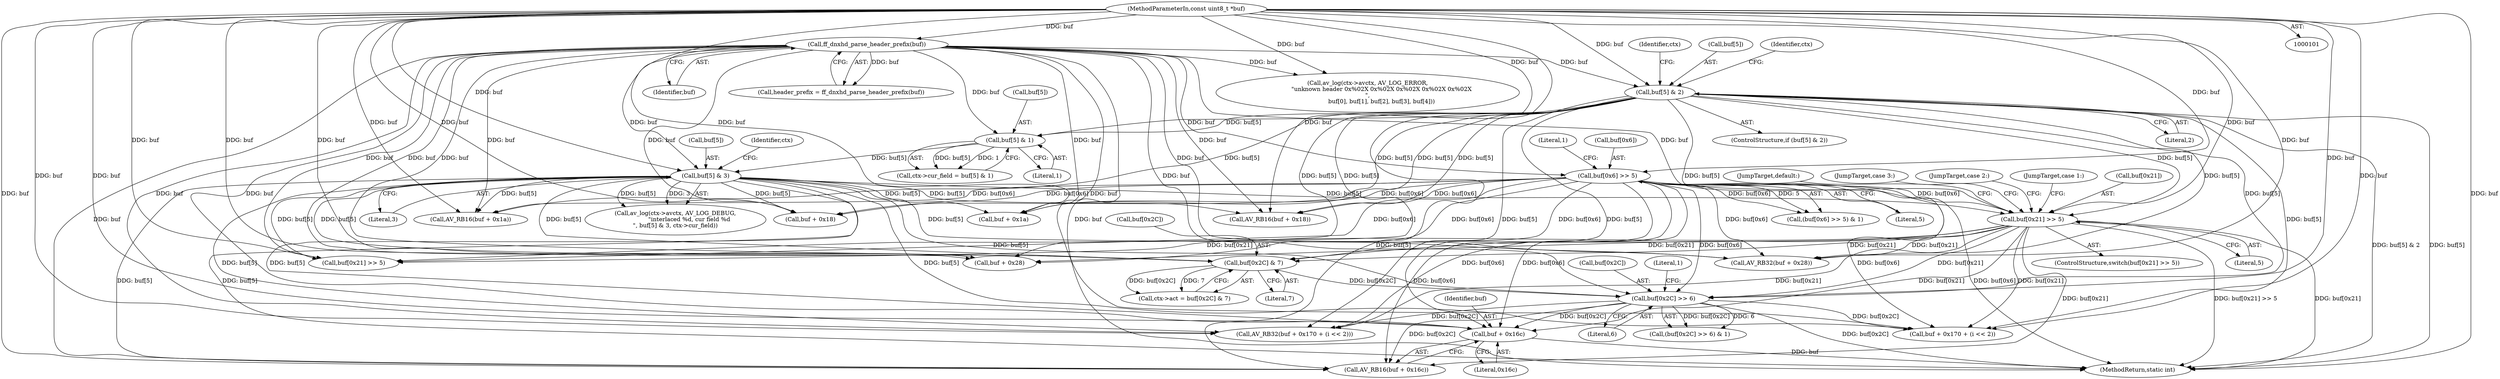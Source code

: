 digraph "0_FFmpeg_296debd213bd6dce7647cedd34eb64e5b94cdc92@pointer" {
"1000619" [label="(Call,buf + 0x16c)"];
"1000166" [label="(Call,buf[5] & 2)"];
"1000135" [label="(Call,ff_dnxhd_parse_header_prefix(buf))"];
"1000104" [label="(MethodParameterIn,const uint8_t *buf)"];
"1000221" [label="(Call,buf[0x6] >> 5)"];
"1000244" [label="(Call,buf[0x21] >> 5)"];
"1000201" [label="(Call,buf[5] & 3)"];
"1000176" [label="(Call,buf[5] & 1)"];
"1000362" [label="(Call,buf[0x2C] >> 6)"];
"1000326" [label="(Call,buf[0x2C] & 7)"];
"1000327" [label="(Call,buf[0x2C])"];
"1000281" [label="(Call,AV_RB32(buf + 0x28))"];
"1000244" [label="(Call,buf[0x21] >> 5)"];
"1000226" [label="(Literal,1)"];
"1000195" [label="(Call,av_log(ctx->avctx, AV_LOG_DEBUG,\n               \"interlaced %d, cur field %d\n\", buf[5] & 3, ctx->cur_field))"];
"1000180" [label="(Literal,1)"];
"1000618" [label="(Call,AV_RB16(buf + 0x16c))"];
"1000272" [label="(Call,buf[0x21] >> 5)"];
"1000863" [label="(MethodReturn,static int)"];
"1000142" [label="(Call,av_log(ctx->avctx, AV_LOG_ERROR,\n               \"unknown header 0x%02X 0x%02X 0x%02X 0x%02X 0x%02X\n\",\n               buf[0], buf[1], buf[2], buf[3], buf[4]))"];
"1000282" [label="(Call,buf + 0x28)"];
"1000363" [label="(Call,buf[0x2C])"];
"1000330" [label="(Literal,7)"];
"1000265" [label="(JumpTarget,default:)"];
"1000621" [label="(Literal,0x16c)"];
"1000136" [label="(Identifier,buf)"];
"1000170" [label="(Literal,2)"];
"1000135" [label="(Call,ff_dnxhd_parse_header_prefix(buf))"];
"1000176" [label="(Call,buf[5] & 1)"];
"1000619" [label="(Call,buf + 0x16c)"];
"1000177" [label="(Call,buf[5])"];
"1000172" [label="(Call,ctx->cur_field = buf[5] & 1)"];
"1000239" [label="(Call,AV_RB16(buf + 0x1a))"];
"1000807" [label="(Call,buf + 0x170 + (i << 2))"];
"1000232" [label="(Call,buf + 0x18)"];
"1000174" [label="(Identifier,ctx)"];
"1000240" [label="(Call,buf + 0x1a)"];
"1000165" [label="(ControlStructure,if (buf[5] & 2))"];
"1000222" [label="(Call,buf[0x6])"];
"1000260" [label="(JumpTarget,case 3:)"];
"1000133" [label="(Call,header_prefix = ff_dnxhd_parse_header_prefix(buf))"];
"1000221" [label="(Call,buf[0x6] >> 5)"];
"1000202" [label="(Call,buf[5])"];
"1000366" [label="(Literal,6)"];
"1000220" [label="(Call,(buf[0x6] >> 5) & 1)"];
"1000367" [label="(Literal,1)"];
"1000104" [label="(MethodParameterIn,const uint8_t *buf)"];
"1000806" [label="(Call,AV_RB32(buf + 0x170 + (i << 2)))"];
"1000326" [label="(Call,buf[0x2C] & 7)"];
"1000207" [label="(Identifier,ctx)"];
"1000620" [label="(Identifier,buf)"];
"1000225" [label="(Literal,5)"];
"1000201" [label="(Call,buf[5] & 3)"];
"1000231" [label="(Call,AV_RB16(buf + 0x18))"];
"1000167" [label="(Call,buf[5])"];
"1000248" [label="(Literal,5)"];
"1000322" [label="(Call,ctx->act = buf[0x2C] & 7)"];
"1000255" [label="(JumpTarget,case 2:)"];
"1000166" [label="(Call,buf[5] & 2)"];
"1000250" [label="(JumpTarget,case 1:)"];
"1000245" [label="(Call,buf[0x21])"];
"1000243" [label="(ControlStructure,switch(buf[0x21] >> 5))"];
"1000361" [label="(Call,(buf[0x2C] >> 6) & 1)"];
"1000213" [label="(Identifier,ctx)"];
"1000205" [label="(Literal,3)"];
"1000362" [label="(Call,buf[0x2C] >> 6)"];
"1000619" -> "1000618"  [label="AST: "];
"1000619" -> "1000621"  [label="CFG: "];
"1000620" -> "1000619"  [label="AST: "];
"1000621" -> "1000619"  [label="AST: "];
"1000618" -> "1000619"  [label="CFG: "];
"1000619" -> "1000863"  [label="DDG: buf"];
"1000166" -> "1000619"  [label="DDG: buf[5]"];
"1000221" -> "1000619"  [label="DDG: buf[0x6]"];
"1000244" -> "1000619"  [label="DDG: buf[0x21]"];
"1000362" -> "1000619"  [label="DDG: buf[0x2C]"];
"1000201" -> "1000619"  [label="DDG: buf[5]"];
"1000104" -> "1000619"  [label="DDG: buf"];
"1000135" -> "1000619"  [label="DDG: buf"];
"1000166" -> "1000165"  [label="AST: "];
"1000166" -> "1000170"  [label="CFG: "];
"1000167" -> "1000166"  [label="AST: "];
"1000170" -> "1000166"  [label="AST: "];
"1000174" -> "1000166"  [label="CFG: "];
"1000213" -> "1000166"  [label="CFG: "];
"1000166" -> "1000863"  [label="DDG: buf[5] & 2"];
"1000166" -> "1000863"  [label="DDG: buf[5]"];
"1000135" -> "1000166"  [label="DDG: buf"];
"1000104" -> "1000166"  [label="DDG: buf"];
"1000166" -> "1000176"  [label="DDG: buf[5]"];
"1000166" -> "1000231"  [label="DDG: buf[5]"];
"1000166" -> "1000232"  [label="DDG: buf[5]"];
"1000166" -> "1000239"  [label="DDG: buf[5]"];
"1000166" -> "1000240"  [label="DDG: buf[5]"];
"1000166" -> "1000244"  [label="DDG: buf[5]"];
"1000166" -> "1000272"  [label="DDG: buf[5]"];
"1000166" -> "1000281"  [label="DDG: buf[5]"];
"1000166" -> "1000282"  [label="DDG: buf[5]"];
"1000166" -> "1000326"  [label="DDG: buf[5]"];
"1000166" -> "1000362"  [label="DDG: buf[5]"];
"1000166" -> "1000618"  [label="DDG: buf[5]"];
"1000166" -> "1000806"  [label="DDG: buf[5]"];
"1000166" -> "1000807"  [label="DDG: buf[5]"];
"1000135" -> "1000133"  [label="AST: "];
"1000135" -> "1000136"  [label="CFG: "];
"1000136" -> "1000135"  [label="AST: "];
"1000133" -> "1000135"  [label="CFG: "];
"1000135" -> "1000863"  [label="DDG: buf"];
"1000135" -> "1000133"  [label="DDG: buf"];
"1000104" -> "1000135"  [label="DDG: buf"];
"1000135" -> "1000142"  [label="DDG: buf"];
"1000135" -> "1000176"  [label="DDG: buf"];
"1000135" -> "1000201"  [label="DDG: buf"];
"1000135" -> "1000221"  [label="DDG: buf"];
"1000135" -> "1000231"  [label="DDG: buf"];
"1000135" -> "1000232"  [label="DDG: buf"];
"1000135" -> "1000239"  [label="DDG: buf"];
"1000135" -> "1000240"  [label="DDG: buf"];
"1000135" -> "1000244"  [label="DDG: buf"];
"1000135" -> "1000272"  [label="DDG: buf"];
"1000135" -> "1000281"  [label="DDG: buf"];
"1000135" -> "1000282"  [label="DDG: buf"];
"1000135" -> "1000326"  [label="DDG: buf"];
"1000135" -> "1000362"  [label="DDG: buf"];
"1000135" -> "1000618"  [label="DDG: buf"];
"1000135" -> "1000806"  [label="DDG: buf"];
"1000135" -> "1000807"  [label="DDG: buf"];
"1000104" -> "1000101"  [label="AST: "];
"1000104" -> "1000863"  [label="DDG: buf"];
"1000104" -> "1000142"  [label="DDG: buf"];
"1000104" -> "1000176"  [label="DDG: buf"];
"1000104" -> "1000201"  [label="DDG: buf"];
"1000104" -> "1000221"  [label="DDG: buf"];
"1000104" -> "1000231"  [label="DDG: buf"];
"1000104" -> "1000232"  [label="DDG: buf"];
"1000104" -> "1000239"  [label="DDG: buf"];
"1000104" -> "1000240"  [label="DDG: buf"];
"1000104" -> "1000244"  [label="DDG: buf"];
"1000104" -> "1000272"  [label="DDG: buf"];
"1000104" -> "1000281"  [label="DDG: buf"];
"1000104" -> "1000282"  [label="DDG: buf"];
"1000104" -> "1000326"  [label="DDG: buf"];
"1000104" -> "1000362"  [label="DDG: buf"];
"1000104" -> "1000618"  [label="DDG: buf"];
"1000104" -> "1000806"  [label="DDG: buf"];
"1000104" -> "1000807"  [label="DDG: buf"];
"1000221" -> "1000220"  [label="AST: "];
"1000221" -> "1000225"  [label="CFG: "];
"1000222" -> "1000221"  [label="AST: "];
"1000225" -> "1000221"  [label="AST: "];
"1000226" -> "1000221"  [label="CFG: "];
"1000221" -> "1000863"  [label="DDG: buf[0x6]"];
"1000221" -> "1000220"  [label="DDG: buf[0x6]"];
"1000221" -> "1000220"  [label="DDG: 5"];
"1000221" -> "1000231"  [label="DDG: buf[0x6]"];
"1000221" -> "1000232"  [label="DDG: buf[0x6]"];
"1000221" -> "1000239"  [label="DDG: buf[0x6]"];
"1000221" -> "1000240"  [label="DDG: buf[0x6]"];
"1000221" -> "1000244"  [label="DDG: buf[0x6]"];
"1000221" -> "1000272"  [label="DDG: buf[0x6]"];
"1000221" -> "1000281"  [label="DDG: buf[0x6]"];
"1000221" -> "1000282"  [label="DDG: buf[0x6]"];
"1000221" -> "1000326"  [label="DDG: buf[0x6]"];
"1000221" -> "1000362"  [label="DDG: buf[0x6]"];
"1000221" -> "1000618"  [label="DDG: buf[0x6]"];
"1000221" -> "1000806"  [label="DDG: buf[0x6]"];
"1000221" -> "1000807"  [label="DDG: buf[0x6]"];
"1000244" -> "1000243"  [label="AST: "];
"1000244" -> "1000248"  [label="CFG: "];
"1000245" -> "1000244"  [label="AST: "];
"1000248" -> "1000244"  [label="AST: "];
"1000250" -> "1000244"  [label="CFG: "];
"1000255" -> "1000244"  [label="CFG: "];
"1000260" -> "1000244"  [label="CFG: "];
"1000265" -> "1000244"  [label="CFG: "];
"1000244" -> "1000863"  [label="DDG: buf[0x21] >> 5"];
"1000244" -> "1000863"  [label="DDG: buf[0x21]"];
"1000201" -> "1000244"  [label="DDG: buf[5]"];
"1000244" -> "1000272"  [label="DDG: buf[0x21]"];
"1000244" -> "1000281"  [label="DDG: buf[0x21]"];
"1000244" -> "1000282"  [label="DDG: buf[0x21]"];
"1000244" -> "1000326"  [label="DDG: buf[0x21]"];
"1000244" -> "1000362"  [label="DDG: buf[0x21]"];
"1000244" -> "1000618"  [label="DDG: buf[0x21]"];
"1000244" -> "1000806"  [label="DDG: buf[0x21]"];
"1000244" -> "1000807"  [label="DDG: buf[0x21]"];
"1000201" -> "1000195"  [label="AST: "];
"1000201" -> "1000205"  [label="CFG: "];
"1000202" -> "1000201"  [label="AST: "];
"1000205" -> "1000201"  [label="AST: "];
"1000207" -> "1000201"  [label="CFG: "];
"1000201" -> "1000863"  [label="DDG: buf[5]"];
"1000201" -> "1000195"  [label="DDG: buf[5]"];
"1000201" -> "1000195"  [label="DDG: 3"];
"1000176" -> "1000201"  [label="DDG: buf[5]"];
"1000201" -> "1000231"  [label="DDG: buf[5]"];
"1000201" -> "1000232"  [label="DDG: buf[5]"];
"1000201" -> "1000239"  [label="DDG: buf[5]"];
"1000201" -> "1000240"  [label="DDG: buf[5]"];
"1000201" -> "1000272"  [label="DDG: buf[5]"];
"1000201" -> "1000281"  [label="DDG: buf[5]"];
"1000201" -> "1000282"  [label="DDG: buf[5]"];
"1000201" -> "1000326"  [label="DDG: buf[5]"];
"1000201" -> "1000362"  [label="DDG: buf[5]"];
"1000201" -> "1000618"  [label="DDG: buf[5]"];
"1000201" -> "1000806"  [label="DDG: buf[5]"];
"1000201" -> "1000807"  [label="DDG: buf[5]"];
"1000176" -> "1000172"  [label="AST: "];
"1000176" -> "1000180"  [label="CFG: "];
"1000177" -> "1000176"  [label="AST: "];
"1000180" -> "1000176"  [label="AST: "];
"1000172" -> "1000176"  [label="CFG: "];
"1000176" -> "1000172"  [label="DDG: buf[5]"];
"1000176" -> "1000172"  [label="DDG: 1"];
"1000362" -> "1000361"  [label="AST: "];
"1000362" -> "1000366"  [label="CFG: "];
"1000363" -> "1000362"  [label="AST: "];
"1000366" -> "1000362"  [label="AST: "];
"1000367" -> "1000362"  [label="CFG: "];
"1000362" -> "1000863"  [label="DDG: buf[0x2C]"];
"1000362" -> "1000361"  [label="DDG: buf[0x2C]"];
"1000362" -> "1000361"  [label="DDG: 6"];
"1000326" -> "1000362"  [label="DDG: buf[0x2C]"];
"1000362" -> "1000618"  [label="DDG: buf[0x2C]"];
"1000362" -> "1000806"  [label="DDG: buf[0x2C]"];
"1000362" -> "1000807"  [label="DDG: buf[0x2C]"];
"1000326" -> "1000322"  [label="AST: "];
"1000326" -> "1000330"  [label="CFG: "];
"1000327" -> "1000326"  [label="AST: "];
"1000330" -> "1000326"  [label="AST: "];
"1000322" -> "1000326"  [label="CFG: "];
"1000326" -> "1000322"  [label="DDG: buf[0x2C]"];
"1000326" -> "1000322"  [label="DDG: 7"];
}
